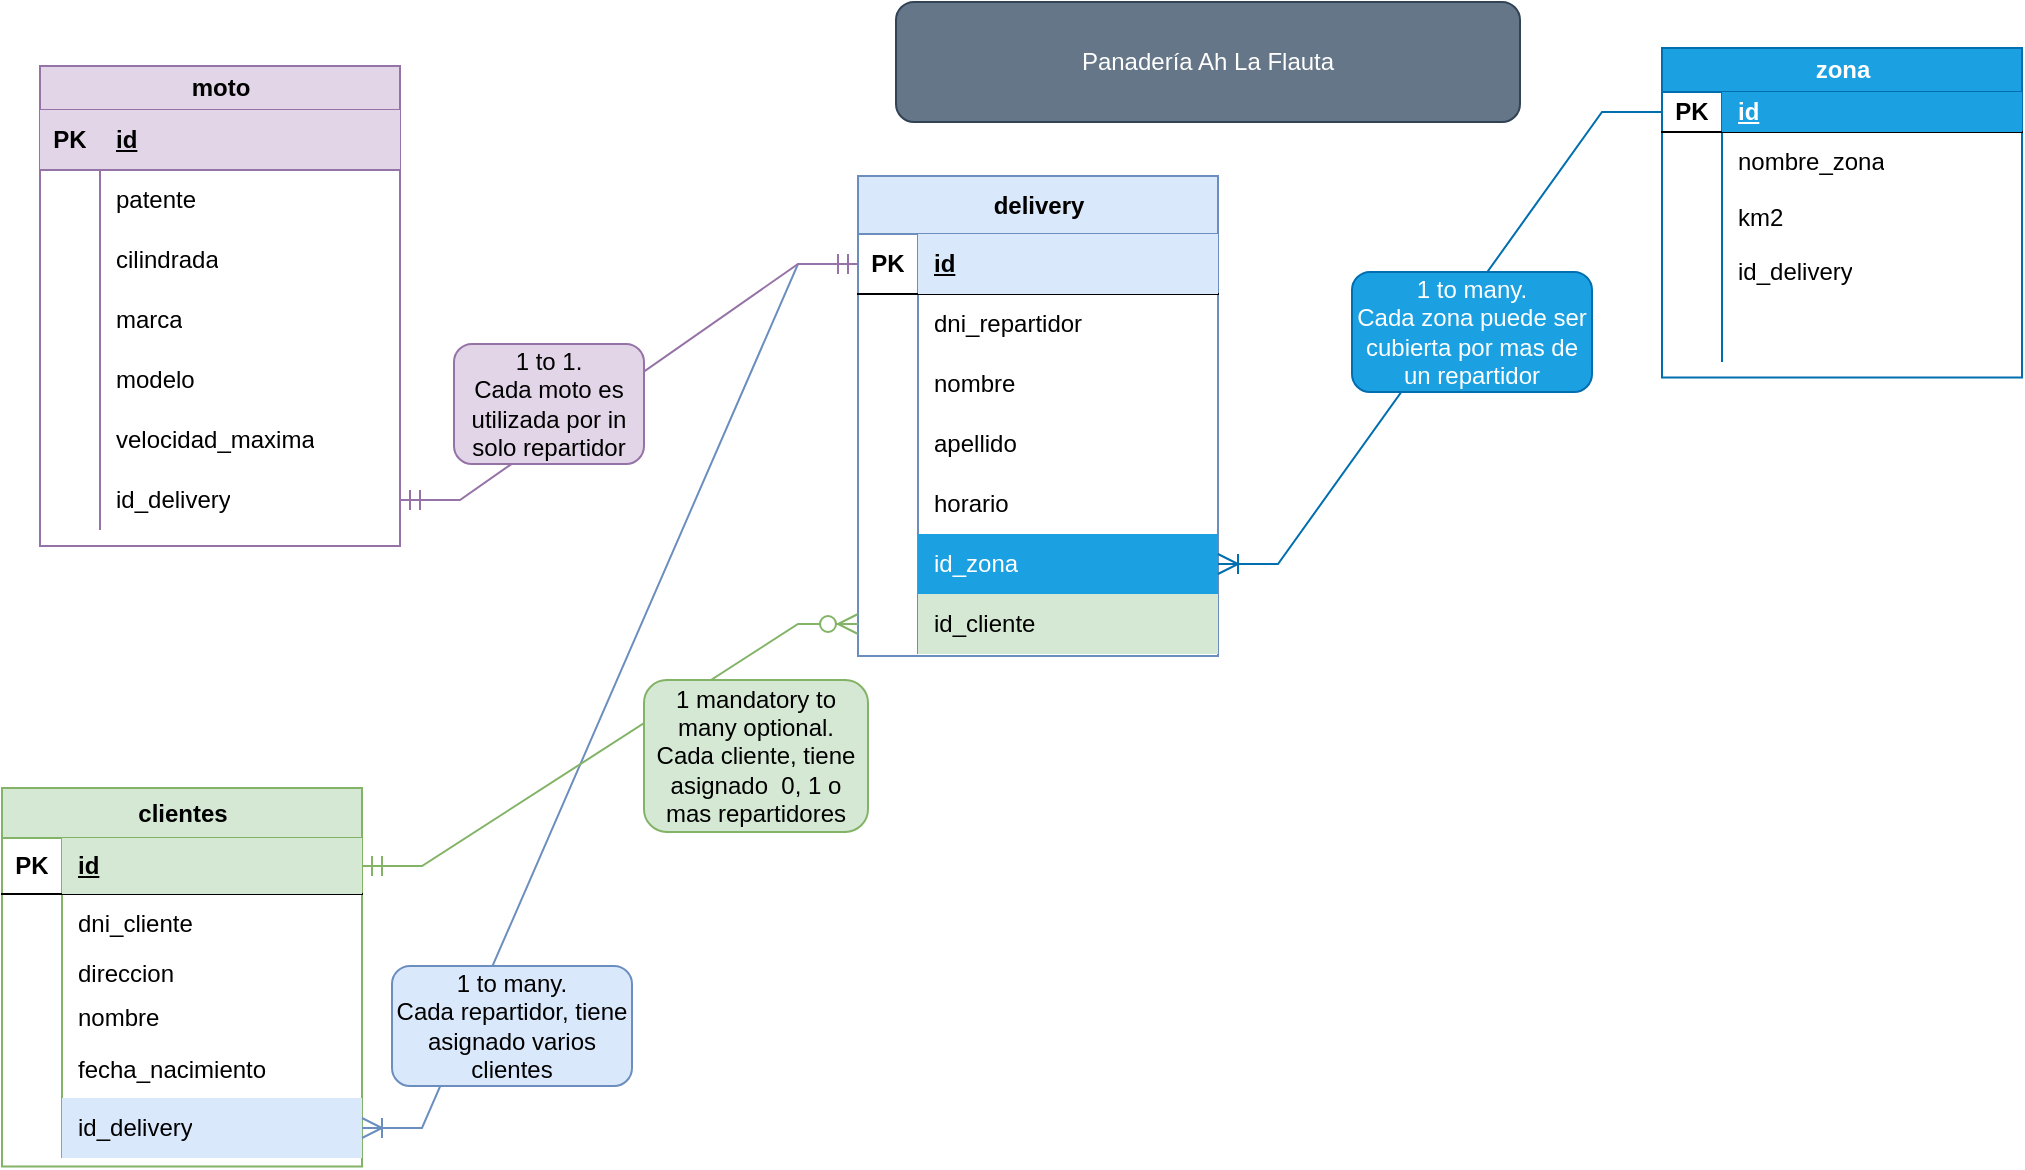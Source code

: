 <mxfile version="23.1.7" type="github">
  <diagram name="Página-1" id="07EMlmF82shYeyKbz94y">
    <mxGraphModel dx="1049" dy="1230" grid="0" gridSize="10" guides="1" tooltips="1" connect="1" arrows="1" fold="1" page="0" pageScale="1" pageWidth="827" pageHeight="1169" math="0" shadow="0">
      <root>
        <mxCell id="0" />
        <mxCell id="1" parent="0" />
        <mxCell id="xLvmcfwRm7T6vs6qC-uR-1" value="clientes" style="shape=table;startSize=25;container=1;collapsible=1;childLayout=tableLayout;fixedRows=1;rowLines=0;fontStyle=1;align=center;resizeLast=1;html=1;fillColor=#d5e8d4;strokeColor=#82b366;" vertex="1" parent="1">
          <mxGeometry x="-131" y="-6" width="180" height="189.25" as="geometry" />
        </mxCell>
        <mxCell id="xLvmcfwRm7T6vs6qC-uR-2" value="" style="shape=tableRow;horizontal=0;startSize=0;swimlaneHead=0;swimlaneBody=0;fillColor=none;collapsible=0;dropTarget=0;points=[[0,0.5],[1,0.5]];portConstraint=eastwest;top=0;left=0;right=0;bottom=1;" vertex="1" parent="xLvmcfwRm7T6vs6qC-uR-1">
          <mxGeometry y="25" width="180" height="28" as="geometry" />
        </mxCell>
        <mxCell id="xLvmcfwRm7T6vs6qC-uR-3" value="PK" style="shape=partialRectangle;connectable=0;fillColor=none;top=0;left=0;bottom=0;right=0;fontStyle=1;overflow=hidden;whiteSpace=wrap;html=1;" vertex="1" parent="xLvmcfwRm7T6vs6qC-uR-2">
          <mxGeometry width="30" height="28" as="geometry">
            <mxRectangle width="30" height="28" as="alternateBounds" />
          </mxGeometry>
        </mxCell>
        <mxCell id="xLvmcfwRm7T6vs6qC-uR-4" value="id" style="shape=partialRectangle;connectable=0;fillColor=#d5e8d4;top=0;left=0;bottom=0;right=0;align=left;spacingLeft=6;fontStyle=5;overflow=hidden;whiteSpace=wrap;html=1;strokeColor=#82b366;" vertex="1" parent="xLvmcfwRm7T6vs6qC-uR-2">
          <mxGeometry x="30" width="150" height="28" as="geometry">
            <mxRectangle width="150" height="28" as="alternateBounds" />
          </mxGeometry>
        </mxCell>
        <mxCell id="xLvmcfwRm7T6vs6qC-uR-5" value="" style="shape=tableRow;horizontal=0;startSize=0;swimlaneHead=0;swimlaneBody=0;fillColor=none;collapsible=0;dropTarget=0;points=[[0,0.5],[1,0.5]];portConstraint=eastwest;top=0;left=0;right=0;bottom=0;" vertex="1" parent="xLvmcfwRm7T6vs6qC-uR-1">
          <mxGeometry y="53" width="180" height="30" as="geometry" />
        </mxCell>
        <mxCell id="xLvmcfwRm7T6vs6qC-uR-6" value="" style="shape=partialRectangle;connectable=0;fillColor=none;top=0;left=0;bottom=0;right=0;editable=1;overflow=hidden;whiteSpace=wrap;html=1;" vertex="1" parent="xLvmcfwRm7T6vs6qC-uR-5">
          <mxGeometry width="30" height="30" as="geometry">
            <mxRectangle width="30" height="30" as="alternateBounds" />
          </mxGeometry>
        </mxCell>
        <mxCell id="xLvmcfwRm7T6vs6qC-uR-7" value="dni_cliente" style="shape=partialRectangle;connectable=0;fillColor=none;top=0;left=0;bottom=0;right=0;align=left;spacingLeft=6;overflow=hidden;whiteSpace=wrap;html=1;" vertex="1" parent="xLvmcfwRm7T6vs6qC-uR-5">
          <mxGeometry x="30" width="150" height="30" as="geometry">
            <mxRectangle width="150" height="30" as="alternateBounds" />
          </mxGeometry>
        </mxCell>
        <mxCell id="xLvmcfwRm7T6vs6qC-uR-8" value="" style="shape=tableRow;horizontal=0;startSize=0;swimlaneHead=0;swimlaneBody=0;fillColor=none;collapsible=0;dropTarget=0;points=[[0,0.5],[1,0.5]];portConstraint=eastwest;top=0;left=0;right=0;bottom=0;" vertex="1" parent="xLvmcfwRm7T6vs6qC-uR-1">
          <mxGeometry y="83" width="180" height="20" as="geometry" />
        </mxCell>
        <mxCell id="xLvmcfwRm7T6vs6qC-uR-9" value="" style="shape=partialRectangle;connectable=0;fillColor=none;top=0;left=0;bottom=0;right=0;editable=1;overflow=hidden;whiteSpace=wrap;html=1;" vertex="1" parent="xLvmcfwRm7T6vs6qC-uR-8">
          <mxGeometry width="30" height="20" as="geometry">
            <mxRectangle width="30" height="20" as="alternateBounds" />
          </mxGeometry>
        </mxCell>
        <mxCell id="xLvmcfwRm7T6vs6qC-uR-10" value="direccion" style="shape=partialRectangle;connectable=0;fillColor=none;top=0;left=0;bottom=0;right=0;align=left;spacingLeft=6;overflow=hidden;whiteSpace=wrap;html=1;" vertex="1" parent="xLvmcfwRm7T6vs6qC-uR-8">
          <mxGeometry x="30" width="150" height="20" as="geometry">
            <mxRectangle width="150" height="20" as="alternateBounds" />
          </mxGeometry>
        </mxCell>
        <mxCell id="xLvmcfwRm7T6vs6qC-uR-11" value="" style="shape=tableRow;horizontal=0;startSize=0;swimlaneHead=0;swimlaneBody=0;fillColor=none;collapsible=0;dropTarget=0;points=[[0,0.5],[1,0.5]];portConstraint=eastwest;top=0;left=0;right=0;bottom=0;" vertex="1" parent="xLvmcfwRm7T6vs6qC-uR-1">
          <mxGeometry y="103" width="180" height="24" as="geometry" />
        </mxCell>
        <mxCell id="xLvmcfwRm7T6vs6qC-uR-12" value="" style="shape=partialRectangle;connectable=0;fillColor=none;top=0;left=0;bottom=0;right=0;editable=1;overflow=hidden;whiteSpace=wrap;html=1;" vertex="1" parent="xLvmcfwRm7T6vs6qC-uR-11">
          <mxGeometry width="30" height="24" as="geometry">
            <mxRectangle width="30" height="24" as="alternateBounds" />
          </mxGeometry>
        </mxCell>
        <mxCell id="xLvmcfwRm7T6vs6qC-uR-13" value="nombre" style="shape=partialRectangle;connectable=0;fillColor=none;top=0;left=0;bottom=0;right=0;align=left;spacingLeft=6;overflow=hidden;whiteSpace=wrap;html=1;" vertex="1" parent="xLvmcfwRm7T6vs6qC-uR-11">
          <mxGeometry x="30" width="150" height="24" as="geometry">
            <mxRectangle width="150" height="24" as="alternateBounds" />
          </mxGeometry>
        </mxCell>
        <mxCell id="xLvmcfwRm7T6vs6qC-uR-49" value="" style="shape=tableRow;horizontal=0;startSize=0;swimlaneHead=0;swimlaneBody=0;fillColor=none;collapsible=0;dropTarget=0;points=[[0,0.5],[1,0.5]];portConstraint=eastwest;top=0;left=0;right=0;bottom=0;" vertex="1" parent="xLvmcfwRm7T6vs6qC-uR-1">
          <mxGeometry y="127" width="180" height="28" as="geometry" />
        </mxCell>
        <mxCell id="xLvmcfwRm7T6vs6qC-uR-50" value="" style="shape=partialRectangle;connectable=0;fillColor=none;top=0;left=0;bottom=0;right=0;editable=1;overflow=hidden;whiteSpace=wrap;html=1;" vertex="1" parent="xLvmcfwRm7T6vs6qC-uR-49">
          <mxGeometry width="30" height="28" as="geometry">
            <mxRectangle width="30" height="28" as="alternateBounds" />
          </mxGeometry>
        </mxCell>
        <mxCell id="xLvmcfwRm7T6vs6qC-uR-51" value="fecha_nacimiento" style="shape=partialRectangle;connectable=0;fillColor=none;top=0;left=0;bottom=0;right=0;align=left;spacingLeft=6;overflow=hidden;whiteSpace=wrap;html=1;" vertex="1" parent="xLvmcfwRm7T6vs6qC-uR-49">
          <mxGeometry x="30" width="150" height="28" as="geometry">
            <mxRectangle width="150" height="28" as="alternateBounds" />
          </mxGeometry>
        </mxCell>
        <mxCell id="xLvmcfwRm7T6vs6qC-uR-75" value="" style="shape=tableRow;horizontal=0;startSize=0;swimlaneHead=0;swimlaneBody=0;fillColor=none;collapsible=0;dropTarget=0;points=[[0,0.5],[1,0.5]];portConstraint=eastwest;top=0;left=0;right=0;bottom=0;" vertex="1" parent="xLvmcfwRm7T6vs6qC-uR-1">
          <mxGeometry y="155" width="180" height="30" as="geometry" />
        </mxCell>
        <mxCell id="xLvmcfwRm7T6vs6qC-uR-76" value="" style="shape=partialRectangle;connectable=0;fillColor=none;top=0;left=0;bottom=0;right=0;editable=1;overflow=hidden;whiteSpace=wrap;html=1;" vertex="1" parent="xLvmcfwRm7T6vs6qC-uR-75">
          <mxGeometry width="30" height="30" as="geometry">
            <mxRectangle width="30" height="30" as="alternateBounds" />
          </mxGeometry>
        </mxCell>
        <mxCell id="xLvmcfwRm7T6vs6qC-uR-77" value="id_delivery" style="shape=partialRectangle;connectable=0;fillColor=#dae8fc;top=0;left=0;bottom=0;right=0;align=left;spacingLeft=6;overflow=hidden;whiteSpace=wrap;html=1;strokeColor=#6c8ebf;" vertex="1" parent="xLvmcfwRm7T6vs6qC-uR-75">
          <mxGeometry x="30" width="150" height="30" as="geometry">
            <mxRectangle width="150" height="30" as="alternateBounds" />
          </mxGeometry>
        </mxCell>
        <mxCell id="xLvmcfwRm7T6vs6qC-uR-14" value="delivery" style="shape=table;startSize=29;container=1;collapsible=1;childLayout=tableLayout;fixedRows=1;rowLines=0;fontStyle=1;align=center;resizeLast=1;html=1;fillColor=#dae8fc;strokeColor=#6c8ebf;" vertex="1" parent="1">
          <mxGeometry x="297" y="-312" width="180" height="240" as="geometry" />
        </mxCell>
        <mxCell id="xLvmcfwRm7T6vs6qC-uR-15" value="" style="shape=tableRow;horizontal=0;startSize=0;swimlaneHead=0;swimlaneBody=0;fillColor=none;collapsible=0;dropTarget=0;points=[[0,0.5],[1,0.5]];portConstraint=eastwest;top=0;left=0;right=0;bottom=1;" vertex="1" parent="xLvmcfwRm7T6vs6qC-uR-14">
          <mxGeometry y="29" width="180" height="30" as="geometry" />
        </mxCell>
        <mxCell id="xLvmcfwRm7T6vs6qC-uR-16" value="PK" style="shape=partialRectangle;connectable=0;fillColor=none;top=0;left=0;bottom=0;right=0;fontStyle=1;overflow=hidden;whiteSpace=wrap;html=1;" vertex="1" parent="xLvmcfwRm7T6vs6qC-uR-15">
          <mxGeometry width="30" height="30" as="geometry">
            <mxRectangle width="30" height="30" as="alternateBounds" />
          </mxGeometry>
        </mxCell>
        <mxCell id="xLvmcfwRm7T6vs6qC-uR-17" value="id" style="shape=partialRectangle;connectable=0;fillColor=#dae8fc;top=0;left=0;bottom=0;right=0;align=left;spacingLeft=6;fontStyle=5;overflow=hidden;whiteSpace=wrap;html=1;strokeColor=#6c8ebf;" vertex="1" parent="xLvmcfwRm7T6vs6qC-uR-15">
          <mxGeometry x="30" width="150" height="30" as="geometry">
            <mxRectangle width="150" height="30" as="alternateBounds" />
          </mxGeometry>
        </mxCell>
        <mxCell id="xLvmcfwRm7T6vs6qC-uR-18" value="" style="shape=tableRow;horizontal=0;startSize=0;swimlaneHead=0;swimlaneBody=0;fillColor=none;collapsible=0;dropTarget=0;points=[[0,0.5],[1,0.5]];portConstraint=eastwest;top=0;left=0;right=0;bottom=0;" vertex="1" parent="xLvmcfwRm7T6vs6qC-uR-14">
          <mxGeometry y="59" width="180" height="30" as="geometry" />
        </mxCell>
        <mxCell id="xLvmcfwRm7T6vs6qC-uR-19" value="" style="shape=partialRectangle;connectable=0;fillColor=none;top=0;left=0;bottom=0;right=0;editable=1;overflow=hidden;whiteSpace=wrap;html=1;" vertex="1" parent="xLvmcfwRm7T6vs6qC-uR-18">
          <mxGeometry width="30" height="30" as="geometry">
            <mxRectangle width="30" height="30" as="alternateBounds" />
          </mxGeometry>
        </mxCell>
        <mxCell id="xLvmcfwRm7T6vs6qC-uR-20" value="dni_repartidor" style="shape=partialRectangle;connectable=0;fillColor=none;top=0;left=0;bottom=0;right=0;align=left;spacingLeft=6;overflow=hidden;whiteSpace=wrap;html=1;" vertex="1" parent="xLvmcfwRm7T6vs6qC-uR-18">
          <mxGeometry x="30" width="150" height="30" as="geometry">
            <mxRectangle width="150" height="30" as="alternateBounds" />
          </mxGeometry>
        </mxCell>
        <mxCell id="xLvmcfwRm7T6vs6qC-uR-21" value="" style="shape=tableRow;horizontal=0;startSize=0;swimlaneHead=0;swimlaneBody=0;fillColor=none;collapsible=0;dropTarget=0;points=[[0,0.5],[1,0.5]];portConstraint=eastwest;top=0;left=0;right=0;bottom=0;" vertex="1" parent="xLvmcfwRm7T6vs6qC-uR-14">
          <mxGeometry y="89" width="180" height="30" as="geometry" />
        </mxCell>
        <mxCell id="xLvmcfwRm7T6vs6qC-uR-22" value="" style="shape=partialRectangle;connectable=0;fillColor=none;top=0;left=0;bottom=0;right=0;editable=1;overflow=hidden;whiteSpace=wrap;html=1;" vertex="1" parent="xLvmcfwRm7T6vs6qC-uR-21">
          <mxGeometry width="30" height="30" as="geometry">
            <mxRectangle width="30" height="30" as="alternateBounds" />
          </mxGeometry>
        </mxCell>
        <mxCell id="xLvmcfwRm7T6vs6qC-uR-23" value="nombre" style="shape=partialRectangle;connectable=0;fillColor=none;top=0;left=0;bottom=0;right=0;align=left;spacingLeft=6;overflow=hidden;whiteSpace=wrap;html=1;" vertex="1" parent="xLvmcfwRm7T6vs6qC-uR-21">
          <mxGeometry x="30" width="150" height="30" as="geometry">
            <mxRectangle width="150" height="30" as="alternateBounds" />
          </mxGeometry>
        </mxCell>
        <mxCell id="xLvmcfwRm7T6vs6qC-uR-24" value="" style="shape=tableRow;horizontal=0;startSize=0;swimlaneHead=0;swimlaneBody=0;fillColor=none;collapsible=0;dropTarget=0;points=[[0,0.5],[1,0.5]];portConstraint=eastwest;top=0;left=0;right=0;bottom=0;" vertex="1" parent="xLvmcfwRm7T6vs6qC-uR-14">
          <mxGeometry y="119" width="180" height="30" as="geometry" />
        </mxCell>
        <mxCell id="xLvmcfwRm7T6vs6qC-uR-25" value="" style="shape=partialRectangle;connectable=0;fillColor=none;top=0;left=0;bottom=0;right=0;editable=1;overflow=hidden;whiteSpace=wrap;html=1;" vertex="1" parent="xLvmcfwRm7T6vs6qC-uR-24">
          <mxGeometry width="30" height="30" as="geometry">
            <mxRectangle width="30" height="30" as="alternateBounds" />
          </mxGeometry>
        </mxCell>
        <mxCell id="xLvmcfwRm7T6vs6qC-uR-26" value="apellido" style="shape=partialRectangle;connectable=0;fillColor=none;top=0;left=0;bottom=0;right=0;align=left;spacingLeft=6;overflow=hidden;whiteSpace=wrap;html=1;" vertex="1" parent="xLvmcfwRm7T6vs6qC-uR-24">
          <mxGeometry x="30" width="150" height="30" as="geometry">
            <mxRectangle width="150" height="30" as="alternateBounds" />
          </mxGeometry>
        </mxCell>
        <mxCell id="xLvmcfwRm7T6vs6qC-uR-27" value="" style="shape=tableRow;horizontal=0;startSize=0;swimlaneHead=0;swimlaneBody=0;fillColor=none;collapsible=0;dropTarget=0;points=[[0,0.5],[1,0.5]];portConstraint=eastwest;top=0;left=0;right=0;bottom=0;" vertex="1" parent="xLvmcfwRm7T6vs6qC-uR-14">
          <mxGeometry y="149" width="180" height="30" as="geometry" />
        </mxCell>
        <mxCell id="xLvmcfwRm7T6vs6qC-uR-28" value="" style="shape=partialRectangle;connectable=0;fillColor=none;top=0;left=0;bottom=0;right=0;editable=1;overflow=hidden;whiteSpace=wrap;html=1;" vertex="1" parent="xLvmcfwRm7T6vs6qC-uR-27">
          <mxGeometry width="30" height="30" as="geometry">
            <mxRectangle width="30" height="30" as="alternateBounds" />
          </mxGeometry>
        </mxCell>
        <mxCell id="xLvmcfwRm7T6vs6qC-uR-29" value="horario" style="shape=partialRectangle;connectable=0;fillColor=none;top=0;left=0;bottom=0;right=0;align=left;spacingLeft=6;overflow=hidden;whiteSpace=wrap;html=1;" vertex="1" parent="xLvmcfwRm7T6vs6qC-uR-27">
          <mxGeometry x="30" width="150" height="30" as="geometry">
            <mxRectangle width="150" height="30" as="alternateBounds" />
          </mxGeometry>
        </mxCell>
        <mxCell id="xLvmcfwRm7T6vs6qC-uR-70" value="" style="shape=tableRow;horizontal=0;startSize=0;swimlaneHead=0;swimlaneBody=0;fillColor=none;collapsible=0;dropTarget=0;points=[[0,0.5],[1,0.5]];portConstraint=eastwest;top=0;left=0;right=0;bottom=0;" vertex="1" parent="xLvmcfwRm7T6vs6qC-uR-14">
          <mxGeometry y="179" width="180" height="30" as="geometry" />
        </mxCell>
        <mxCell id="xLvmcfwRm7T6vs6qC-uR-71" value="" style="shape=partialRectangle;connectable=0;fillColor=none;top=0;left=0;bottom=0;right=0;editable=1;overflow=hidden;whiteSpace=wrap;html=1;" vertex="1" parent="xLvmcfwRm7T6vs6qC-uR-70">
          <mxGeometry width="30" height="30" as="geometry">
            <mxRectangle width="30" height="30" as="alternateBounds" />
          </mxGeometry>
        </mxCell>
        <mxCell id="xLvmcfwRm7T6vs6qC-uR-72" value="id_zona" style="shape=partialRectangle;connectable=0;fillColor=#1ba1e2;top=0;left=0;bottom=0;right=0;align=left;spacingLeft=6;overflow=hidden;whiteSpace=wrap;html=1;fontColor=#ffffff;strokeColor=#006EAF;" vertex="1" parent="xLvmcfwRm7T6vs6qC-uR-70">
          <mxGeometry x="30" width="150" height="30" as="geometry">
            <mxRectangle width="150" height="30" as="alternateBounds" />
          </mxGeometry>
        </mxCell>
        <mxCell id="xLvmcfwRm7T6vs6qC-uR-81" value="" style="shape=tableRow;horizontal=0;startSize=0;swimlaneHead=0;swimlaneBody=0;fillColor=none;collapsible=0;dropTarget=0;points=[[0,0.5],[1,0.5]];portConstraint=eastwest;top=0;left=0;right=0;bottom=0;" vertex="1" parent="xLvmcfwRm7T6vs6qC-uR-14">
          <mxGeometry y="209" width="180" height="30" as="geometry" />
        </mxCell>
        <mxCell id="xLvmcfwRm7T6vs6qC-uR-82" value="" style="shape=partialRectangle;connectable=0;fillColor=none;top=0;left=0;bottom=0;right=0;editable=1;overflow=hidden;whiteSpace=wrap;html=1;" vertex="1" parent="xLvmcfwRm7T6vs6qC-uR-81">
          <mxGeometry width="30" height="30" as="geometry">
            <mxRectangle width="30" height="30" as="alternateBounds" />
          </mxGeometry>
        </mxCell>
        <mxCell id="xLvmcfwRm7T6vs6qC-uR-83" value="id_cliente" style="shape=partialRectangle;connectable=0;fillColor=#d5e8d4;top=0;left=0;bottom=0;right=0;align=left;spacingLeft=6;overflow=hidden;whiteSpace=wrap;html=1;strokeColor=#82b366;" vertex="1" parent="xLvmcfwRm7T6vs6qC-uR-81">
          <mxGeometry x="30" width="150" height="30" as="geometry">
            <mxRectangle width="150" height="30" as="alternateBounds" />
          </mxGeometry>
        </mxCell>
        <mxCell id="xLvmcfwRm7T6vs6qC-uR-30" value="moto" style="shape=table;startSize=22;container=1;collapsible=1;childLayout=tableLayout;fixedRows=1;rowLines=0;fontStyle=1;align=center;resizeLast=1;html=1;fillColor=#e1d5e7;strokeColor=#9673a6;" vertex="1" parent="1">
          <mxGeometry x="-112" y="-367" width="180" height="240" as="geometry" />
        </mxCell>
        <mxCell id="xLvmcfwRm7T6vs6qC-uR-31" value="" style="shape=tableRow;horizontal=0;startSize=0;swimlaneHead=0;swimlaneBody=0;fillColor=#e1d5e7;collapsible=0;dropTarget=0;points=[[0,0.5],[1,0.5]];portConstraint=eastwest;top=0;left=0;right=0;bottom=1;strokeColor=#9673a6;" vertex="1" parent="xLvmcfwRm7T6vs6qC-uR-30">
          <mxGeometry y="22" width="180" height="30" as="geometry" />
        </mxCell>
        <mxCell id="xLvmcfwRm7T6vs6qC-uR-32" value="PK" style="shape=partialRectangle;connectable=0;fillColor=none;top=0;left=0;bottom=0;right=0;fontStyle=1;overflow=hidden;whiteSpace=wrap;html=1;" vertex="1" parent="xLvmcfwRm7T6vs6qC-uR-31">
          <mxGeometry width="30" height="30" as="geometry">
            <mxRectangle width="30" height="30" as="alternateBounds" />
          </mxGeometry>
        </mxCell>
        <mxCell id="xLvmcfwRm7T6vs6qC-uR-33" value="id" style="shape=partialRectangle;connectable=0;fillColor=none;top=0;left=0;bottom=0;right=0;align=left;spacingLeft=6;fontStyle=5;overflow=hidden;whiteSpace=wrap;html=1;" vertex="1" parent="xLvmcfwRm7T6vs6qC-uR-31">
          <mxGeometry x="30" width="150" height="30" as="geometry">
            <mxRectangle width="150" height="30" as="alternateBounds" />
          </mxGeometry>
        </mxCell>
        <mxCell id="xLvmcfwRm7T6vs6qC-uR-34" value="" style="shape=tableRow;horizontal=0;startSize=0;swimlaneHead=0;swimlaneBody=0;fillColor=none;collapsible=0;dropTarget=0;points=[[0,0.5],[1,0.5]];portConstraint=eastwest;top=0;left=0;right=0;bottom=0;" vertex="1" parent="xLvmcfwRm7T6vs6qC-uR-30">
          <mxGeometry y="52" width="180" height="30" as="geometry" />
        </mxCell>
        <mxCell id="xLvmcfwRm7T6vs6qC-uR-35" value="" style="shape=partialRectangle;connectable=0;fillColor=none;top=0;left=0;bottom=0;right=0;editable=1;overflow=hidden;whiteSpace=wrap;html=1;" vertex="1" parent="xLvmcfwRm7T6vs6qC-uR-34">
          <mxGeometry width="30" height="30" as="geometry">
            <mxRectangle width="30" height="30" as="alternateBounds" />
          </mxGeometry>
        </mxCell>
        <mxCell id="xLvmcfwRm7T6vs6qC-uR-36" value="patente" style="shape=partialRectangle;connectable=0;fillColor=none;top=0;left=0;bottom=0;right=0;align=left;spacingLeft=6;overflow=hidden;whiteSpace=wrap;html=1;" vertex="1" parent="xLvmcfwRm7T6vs6qC-uR-34">
          <mxGeometry x="30" width="150" height="30" as="geometry">
            <mxRectangle width="150" height="30" as="alternateBounds" />
          </mxGeometry>
        </mxCell>
        <mxCell id="xLvmcfwRm7T6vs6qC-uR-37" value="" style="shape=tableRow;horizontal=0;startSize=0;swimlaneHead=0;swimlaneBody=0;fillColor=none;collapsible=0;dropTarget=0;points=[[0,0.5],[1,0.5]];portConstraint=eastwest;top=0;left=0;right=0;bottom=0;" vertex="1" parent="xLvmcfwRm7T6vs6qC-uR-30">
          <mxGeometry y="82" width="180" height="30" as="geometry" />
        </mxCell>
        <mxCell id="xLvmcfwRm7T6vs6qC-uR-38" value="" style="shape=partialRectangle;connectable=0;fillColor=none;top=0;left=0;bottom=0;right=0;editable=1;overflow=hidden;whiteSpace=wrap;html=1;" vertex="1" parent="xLvmcfwRm7T6vs6qC-uR-37">
          <mxGeometry width="30" height="30" as="geometry">
            <mxRectangle width="30" height="30" as="alternateBounds" />
          </mxGeometry>
        </mxCell>
        <mxCell id="xLvmcfwRm7T6vs6qC-uR-39" value="cilindrada" style="shape=partialRectangle;connectable=0;fillColor=none;top=0;left=0;bottom=0;right=0;align=left;spacingLeft=6;overflow=hidden;whiteSpace=wrap;html=1;" vertex="1" parent="xLvmcfwRm7T6vs6qC-uR-37">
          <mxGeometry x="30" width="150" height="30" as="geometry">
            <mxRectangle width="150" height="30" as="alternateBounds" />
          </mxGeometry>
        </mxCell>
        <mxCell id="xLvmcfwRm7T6vs6qC-uR-40" value="" style="shape=tableRow;horizontal=0;startSize=0;swimlaneHead=0;swimlaneBody=0;fillColor=none;collapsible=0;dropTarget=0;points=[[0,0.5],[1,0.5]];portConstraint=eastwest;top=0;left=0;right=0;bottom=0;" vertex="1" parent="xLvmcfwRm7T6vs6qC-uR-30">
          <mxGeometry y="112" width="180" height="30" as="geometry" />
        </mxCell>
        <mxCell id="xLvmcfwRm7T6vs6qC-uR-41" value="" style="shape=partialRectangle;connectable=0;fillColor=none;top=0;left=0;bottom=0;right=0;editable=1;overflow=hidden;whiteSpace=wrap;html=1;" vertex="1" parent="xLvmcfwRm7T6vs6qC-uR-40">
          <mxGeometry width="30" height="30" as="geometry">
            <mxRectangle width="30" height="30" as="alternateBounds" />
          </mxGeometry>
        </mxCell>
        <mxCell id="xLvmcfwRm7T6vs6qC-uR-42" value="marca" style="shape=partialRectangle;connectable=0;fillColor=none;top=0;left=0;bottom=0;right=0;align=left;spacingLeft=6;overflow=hidden;whiteSpace=wrap;html=1;" vertex="1" parent="xLvmcfwRm7T6vs6qC-uR-40">
          <mxGeometry x="30" width="150" height="30" as="geometry">
            <mxRectangle width="150" height="30" as="alternateBounds" />
          </mxGeometry>
        </mxCell>
        <mxCell id="xLvmcfwRm7T6vs6qC-uR-43" value="" style="shape=tableRow;horizontal=0;startSize=0;swimlaneHead=0;swimlaneBody=0;fillColor=none;collapsible=0;dropTarget=0;points=[[0,0.5],[1,0.5]];portConstraint=eastwest;top=0;left=0;right=0;bottom=0;" vertex="1" parent="xLvmcfwRm7T6vs6qC-uR-30">
          <mxGeometry y="142" width="180" height="30" as="geometry" />
        </mxCell>
        <mxCell id="xLvmcfwRm7T6vs6qC-uR-44" value="" style="shape=partialRectangle;connectable=0;fillColor=none;top=0;left=0;bottom=0;right=0;editable=1;overflow=hidden;whiteSpace=wrap;html=1;" vertex="1" parent="xLvmcfwRm7T6vs6qC-uR-43">
          <mxGeometry width="30" height="30" as="geometry">
            <mxRectangle width="30" height="30" as="alternateBounds" />
          </mxGeometry>
        </mxCell>
        <mxCell id="xLvmcfwRm7T6vs6qC-uR-45" value="modelo" style="shape=partialRectangle;connectable=0;fillColor=none;top=0;left=0;bottom=0;right=0;align=left;spacingLeft=6;overflow=hidden;whiteSpace=wrap;html=1;" vertex="1" parent="xLvmcfwRm7T6vs6qC-uR-43">
          <mxGeometry x="30" width="150" height="30" as="geometry">
            <mxRectangle width="150" height="30" as="alternateBounds" />
          </mxGeometry>
        </mxCell>
        <mxCell id="xLvmcfwRm7T6vs6qC-uR-46" value="" style="shape=tableRow;horizontal=0;startSize=0;swimlaneHead=0;swimlaneBody=0;fillColor=none;collapsible=0;dropTarget=0;points=[[0,0.5],[1,0.5]];portConstraint=eastwest;top=0;left=0;right=0;bottom=0;" vertex="1" parent="xLvmcfwRm7T6vs6qC-uR-30">
          <mxGeometry y="172" width="180" height="30" as="geometry" />
        </mxCell>
        <mxCell id="xLvmcfwRm7T6vs6qC-uR-47" value="" style="shape=partialRectangle;connectable=0;fillColor=none;top=0;left=0;bottom=0;right=0;editable=1;overflow=hidden;whiteSpace=wrap;html=1;" vertex="1" parent="xLvmcfwRm7T6vs6qC-uR-46">
          <mxGeometry width="30" height="30" as="geometry">
            <mxRectangle width="30" height="30" as="alternateBounds" />
          </mxGeometry>
        </mxCell>
        <mxCell id="xLvmcfwRm7T6vs6qC-uR-48" value="velocidad_maxima" style="shape=partialRectangle;connectable=0;fillColor=none;top=0;left=0;bottom=0;right=0;align=left;spacingLeft=6;overflow=hidden;whiteSpace=wrap;html=1;" vertex="1" parent="xLvmcfwRm7T6vs6qC-uR-46">
          <mxGeometry x="30" width="150" height="30" as="geometry">
            <mxRectangle width="150" height="30" as="alternateBounds" />
          </mxGeometry>
        </mxCell>
        <mxCell id="xLvmcfwRm7T6vs6qC-uR-89" value="" style="shape=tableRow;horizontal=0;startSize=0;swimlaneHead=0;swimlaneBody=0;fillColor=none;collapsible=0;dropTarget=0;points=[[0,0.5],[1,0.5]];portConstraint=eastwest;top=0;left=0;right=0;bottom=0;" vertex="1" parent="xLvmcfwRm7T6vs6qC-uR-30">
          <mxGeometry y="202" width="180" height="30" as="geometry" />
        </mxCell>
        <mxCell id="xLvmcfwRm7T6vs6qC-uR-90" value="" style="shape=partialRectangle;connectable=0;fillColor=none;top=0;left=0;bottom=0;right=0;editable=1;overflow=hidden;whiteSpace=wrap;html=1;" vertex="1" parent="xLvmcfwRm7T6vs6qC-uR-89">
          <mxGeometry width="30" height="30" as="geometry">
            <mxRectangle width="30" height="30" as="alternateBounds" />
          </mxGeometry>
        </mxCell>
        <mxCell id="xLvmcfwRm7T6vs6qC-uR-91" value="id_delivery" style="shape=partialRectangle;connectable=0;fillColor=none;top=0;left=0;bottom=0;right=0;align=left;spacingLeft=6;overflow=hidden;whiteSpace=wrap;html=1;" vertex="1" parent="xLvmcfwRm7T6vs6qC-uR-89">
          <mxGeometry x="30" width="150" height="30" as="geometry">
            <mxRectangle width="150" height="30" as="alternateBounds" />
          </mxGeometry>
        </mxCell>
        <mxCell id="xLvmcfwRm7T6vs6qC-uR-52" value="zona" style="shape=table;startSize=22;container=1;collapsible=1;childLayout=tableLayout;fixedRows=1;rowLines=0;fontStyle=1;align=center;resizeLast=1;html=1;fillColor=#1ba1e2;fontColor=#ffffff;strokeColor=#006EAF;" vertex="1" parent="1">
          <mxGeometry x="699" y="-376" width="180" height="164.75" as="geometry" />
        </mxCell>
        <mxCell id="xLvmcfwRm7T6vs6qC-uR-53" value="" style="shape=tableRow;horizontal=0;startSize=0;swimlaneHead=0;swimlaneBody=0;fillColor=none;collapsible=0;dropTarget=0;points=[[0,0.5],[1,0.5]];portConstraint=eastwest;top=0;left=0;right=0;bottom=1;" vertex="1" parent="xLvmcfwRm7T6vs6qC-uR-52">
          <mxGeometry y="22" width="180" height="20" as="geometry" />
        </mxCell>
        <mxCell id="xLvmcfwRm7T6vs6qC-uR-54" value="PK" style="shape=partialRectangle;connectable=0;fillColor=none;top=0;left=0;bottom=0;right=0;fontStyle=1;overflow=hidden;whiteSpace=wrap;html=1;" vertex="1" parent="xLvmcfwRm7T6vs6qC-uR-53">
          <mxGeometry width="30" height="20" as="geometry">
            <mxRectangle width="30" height="20" as="alternateBounds" />
          </mxGeometry>
        </mxCell>
        <mxCell id="xLvmcfwRm7T6vs6qC-uR-55" value="id" style="shape=partialRectangle;connectable=0;fillColor=#1ba1e2;top=0;left=0;bottom=0;right=0;align=left;spacingLeft=6;fontStyle=5;overflow=hidden;whiteSpace=wrap;html=1;fontColor=#ffffff;strokeColor=#006EAF;" vertex="1" parent="xLvmcfwRm7T6vs6qC-uR-53">
          <mxGeometry x="30" width="150" height="20" as="geometry">
            <mxRectangle width="150" height="20" as="alternateBounds" />
          </mxGeometry>
        </mxCell>
        <mxCell id="xLvmcfwRm7T6vs6qC-uR-56" value="" style="shape=tableRow;horizontal=0;startSize=0;swimlaneHead=0;swimlaneBody=0;fillColor=none;collapsible=0;dropTarget=0;points=[[0,0.5],[1,0.5]];portConstraint=eastwest;top=0;left=0;right=0;bottom=0;" vertex="1" parent="xLvmcfwRm7T6vs6qC-uR-52">
          <mxGeometry y="42" width="180" height="30" as="geometry" />
        </mxCell>
        <mxCell id="xLvmcfwRm7T6vs6qC-uR-57" value="" style="shape=partialRectangle;connectable=0;fillColor=none;top=0;left=0;bottom=0;right=0;editable=1;overflow=hidden;whiteSpace=wrap;html=1;" vertex="1" parent="xLvmcfwRm7T6vs6qC-uR-56">
          <mxGeometry width="30" height="30" as="geometry">
            <mxRectangle width="30" height="30" as="alternateBounds" />
          </mxGeometry>
        </mxCell>
        <mxCell id="xLvmcfwRm7T6vs6qC-uR-58" value="nombre_zona" style="shape=partialRectangle;connectable=0;fillColor=none;top=0;left=0;bottom=0;right=0;align=left;spacingLeft=6;overflow=hidden;whiteSpace=wrap;html=1;" vertex="1" parent="xLvmcfwRm7T6vs6qC-uR-56">
          <mxGeometry x="30" width="150" height="30" as="geometry">
            <mxRectangle width="150" height="30" as="alternateBounds" />
          </mxGeometry>
        </mxCell>
        <mxCell id="xLvmcfwRm7T6vs6qC-uR-59" value="" style="shape=tableRow;horizontal=0;startSize=0;swimlaneHead=0;swimlaneBody=0;fillColor=none;collapsible=0;dropTarget=0;points=[[0,0.5],[1,0.5]];portConstraint=eastwest;top=0;left=0;right=0;bottom=0;" vertex="1" parent="xLvmcfwRm7T6vs6qC-uR-52">
          <mxGeometry y="72" width="180" height="25" as="geometry" />
        </mxCell>
        <mxCell id="xLvmcfwRm7T6vs6qC-uR-60" value="" style="shape=partialRectangle;connectable=0;fillColor=none;top=0;left=0;bottom=0;right=0;editable=1;overflow=hidden;whiteSpace=wrap;html=1;" vertex="1" parent="xLvmcfwRm7T6vs6qC-uR-59">
          <mxGeometry width="30" height="25" as="geometry">
            <mxRectangle width="30" height="25" as="alternateBounds" />
          </mxGeometry>
        </mxCell>
        <mxCell id="xLvmcfwRm7T6vs6qC-uR-61" value="km2" style="shape=partialRectangle;connectable=0;fillColor=none;top=0;left=0;bottom=0;right=0;align=left;spacingLeft=6;overflow=hidden;whiteSpace=wrap;html=1;" vertex="1" parent="xLvmcfwRm7T6vs6qC-uR-59">
          <mxGeometry x="30" width="150" height="25" as="geometry">
            <mxRectangle width="150" height="25" as="alternateBounds" />
          </mxGeometry>
        </mxCell>
        <mxCell id="xLvmcfwRm7T6vs6qC-uR-62" value="" style="shape=tableRow;horizontal=0;startSize=0;swimlaneHead=0;swimlaneBody=0;fillColor=none;collapsible=0;dropTarget=0;points=[[0,0.5],[1,0.5]];portConstraint=eastwest;top=0;left=0;right=0;bottom=0;" vertex="1" parent="xLvmcfwRm7T6vs6qC-uR-52">
          <mxGeometry y="97" width="180" height="30" as="geometry" />
        </mxCell>
        <mxCell id="xLvmcfwRm7T6vs6qC-uR-63" value="" style="shape=partialRectangle;connectable=0;fillColor=none;top=0;left=0;bottom=0;right=0;editable=1;overflow=hidden;whiteSpace=wrap;html=1;" vertex="1" parent="xLvmcfwRm7T6vs6qC-uR-62">
          <mxGeometry width="30" height="30" as="geometry">
            <mxRectangle width="30" height="30" as="alternateBounds" />
          </mxGeometry>
        </mxCell>
        <mxCell id="xLvmcfwRm7T6vs6qC-uR-64" value="id_delivery" style="shape=partialRectangle;connectable=0;fillColor=none;top=0;left=0;bottom=0;right=0;align=left;spacingLeft=6;overflow=hidden;whiteSpace=wrap;html=1;" vertex="1" parent="xLvmcfwRm7T6vs6qC-uR-62">
          <mxGeometry x="30" width="150" height="30" as="geometry">
            <mxRectangle width="150" height="30" as="alternateBounds" />
          </mxGeometry>
        </mxCell>
        <mxCell id="xLvmcfwRm7T6vs6qC-uR-65" value="" style="shape=tableRow;horizontal=0;startSize=0;swimlaneHead=0;swimlaneBody=0;fillColor=none;collapsible=0;dropTarget=0;points=[[0,0.5],[1,0.5]];portConstraint=eastwest;top=0;left=0;right=0;bottom=0;" vertex="1" parent="xLvmcfwRm7T6vs6qC-uR-52">
          <mxGeometry y="127" width="180" height="30" as="geometry" />
        </mxCell>
        <mxCell id="xLvmcfwRm7T6vs6qC-uR-66" value="" style="shape=partialRectangle;connectable=0;fillColor=none;top=0;left=0;bottom=0;right=0;editable=1;overflow=hidden;whiteSpace=wrap;html=1;" vertex="1" parent="xLvmcfwRm7T6vs6qC-uR-65">
          <mxGeometry width="30" height="30" as="geometry">
            <mxRectangle width="30" height="30" as="alternateBounds" />
          </mxGeometry>
        </mxCell>
        <mxCell id="xLvmcfwRm7T6vs6qC-uR-67" value="" style="shape=partialRectangle;connectable=0;fillColor=none;top=0;left=0;bottom=0;right=0;align=left;spacingLeft=6;overflow=hidden;whiteSpace=wrap;html=1;" vertex="1" parent="xLvmcfwRm7T6vs6qC-uR-65">
          <mxGeometry x="30" width="150" height="30" as="geometry">
            <mxRectangle width="150" height="30" as="alternateBounds" />
          </mxGeometry>
        </mxCell>
        <mxCell id="xLvmcfwRm7T6vs6qC-uR-69" value="" style="edgeStyle=entityRelationEdgeStyle;fontSize=12;html=1;endArrow=ERoneToMany;rounded=0;startSize=8;endSize=8;fillColor=#1ba1e2;strokeColor=#006EAF;" edge="1" parent="1" source="xLvmcfwRm7T6vs6qC-uR-53" target="xLvmcfwRm7T6vs6qC-uR-70">
          <mxGeometry width="100" height="100" relative="1" as="geometry">
            <mxPoint x="388" y="297" as="sourcePoint" />
            <mxPoint x="216" y="-73" as="targetPoint" />
          </mxGeometry>
        </mxCell>
        <mxCell id="xLvmcfwRm7T6vs6qC-uR-73" value="1 to many.&lt;br&gt;Cada zona puede ser cubierta por mas de un repartidor" style="rounded=1;whiteSpace=wrap;html=1;fillColor=#1ba1e2;fontColor=#ffffff;strokeColor=#006EAF;" vertex="1" parent="1">
          <mxGeometry x="544" y="-264" width="120" height="60" as="geometry" />
        </mxCell>
        <mxCell id="xLvmcfwRm7T6vs6qC-uR-78" value="" style="edgeStyle=entityRelationEdgeStyle;fontSize=12;html=1;endArrow=ERoneToMany;rounded=0;startSize=8;endSize=8;fillColor=#dae8fc;strokeColor=#6c8ebf;" edge="1" parent="1" source="xLvmcfwRm7T6vs6qC-uR-15" target="xLvmcfwRm7T6vs6qC-uR-75">
          <mxGeometry width="100" height="100" relative="1" as="geometry">
            <mxPoint x="195" y="-256" as="sourcePoint" />
            <mxPoint x="114" y="231" as="targetPoint" />
            <Array as="points">
              <mxPoint x="-309" y="43" />
              <mxPoint x="-178" y="-30" />
            </Array>
          </mxGeometry>
        </mxCell>
        <mxCell id="xLvmcfwRm7T6vs6qC-uR-79" value="1 to many.&lt;br&gt;Cada repartidor, tiene asignado varios clientes" style="rounded=1;whiteSpace=wrap;html=1;fillColor=#dae8fc;strokeColor=#6c8ebf;" vertex="1" parent="1">
          <mxGeometry x="64" y="83" width="120" height="60" as="geometry" />
        </mxCell>
        <mxCell id="xLvmcfwRm7T6vs6qC-uR-84" value="" style="edgeStyle=entityRelationEdgeStyle;fontSize=12;html=1;endArrow=ERzeroToMany;startArrow=ERmandOne;rounded=0;startSize=8;endSize=8;fillColor=#d5e8d4;strokeColor=#82b366;" edge="1" parent="1" source="xLvmcfwRm7T6vs6qC-uR-2" target="xLvmcfwRm7T6vs6qC-uR-81">
          <mxGeometry width="100" height="100" relative="1" as="geometry">
            <mxPoint x="18" y="308" as="sourcePoint" />
            <mxPoint x="118" y="208" as="targetPoint" />
          </mxGeometry>
        </mxCell>
        <mxCell id="xLvmcfwRm7T6vs6qC-uR-85" value="1 mandatory to many optional.&lt;br&gt;Cada cliente, tiene asignado&amp;nbsp; 0, 1 o mas repartidores" style="rounded=1;whiteSpace=wrap;html=1;fillColor=#d5e8d4;strokeColor=#82b366;" vertex="1" parent="1">
          <mxGeometry x="190" y="-60" width="112" height="76" as="geometry" />
        </mxCell>
        <mxCell id="xLvmcfwRm7T6vs6qC-uR-87" value="Panadería Ah La Flauta" style="rounded=1;whiteSpace=wrap;html=1;fillColor=#647687;strokeColor=#314354;fontColor=#ffffff;" vertex="1" parent="1">
          <mxGeometry x="316" y="-399" width="312" height="60" as="geometry" />
        </mxCell>
        <mxCell id="xLvmcfwRm7T6vs6qC-uR-88" value="" style="edgeStyle=entityRelationEdgeStyle;fontSize=12;html=1;endArrow=ERmandOne;startArrow=ERmandOne;rounded=0;startSize=8;endSize=8;fillColor=#e1d5e7;strokeColor=#9673a6;" edge="1" parent="1" source="xLvmcfwRm7T6vs6qC-uR-89" target="xLvmcfwRm7T6vs6qC-uR-15">
          <mxGeometry width="100" height="100" relative="1" as="geometry">
            <mxPoint x="-41" y="-43" as="sourcePoint" />
            <mxPoint x="196" y="-268" as="targetPoint" />
            <Array as="points">
              <mxPoint x="-37" y="-43" />
            </Array>
          </mxGeometry>
        </mxCell>
        <mxCell id="xLvmcfwRm7T6vs6qC-uR-93" value="1 to 1.&lt;br&gt;Cada moto es utilizada por in solo repartidor" style="rounded=1;whiteSpace=wrap;html=1;fillColor=#e1d5e7;strokeColor=#9673a6;" vertex="1" parent="1">
          <mxGeometry x="95" y="-228" width="95" height="60" as="geometry" />
        </mxCell>
      </root>
    </mxGraphModel>
  </diagram>
</mxfile>
